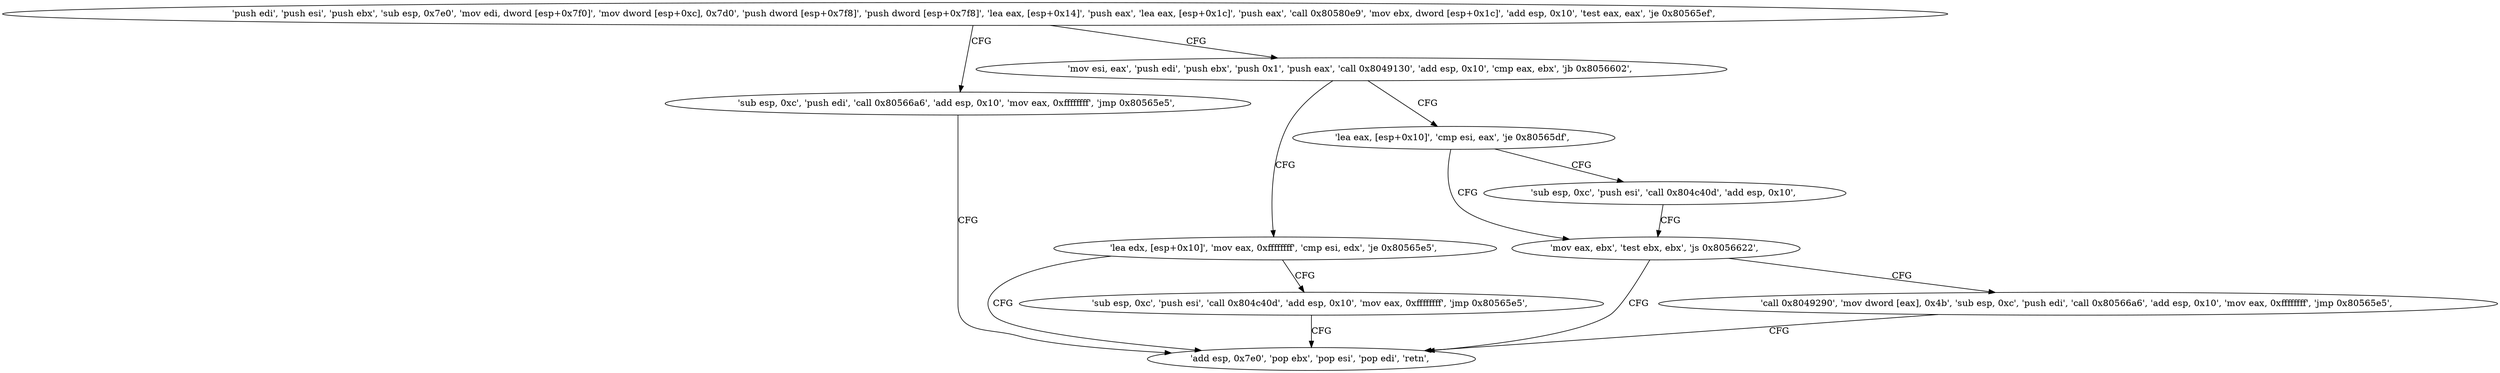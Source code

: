 digraph "func" {
"134571384" [label = "'push edi', 'push esi', 'push ebx', 'sub esp, 0x7e0', 'mov edi, dword [esp+0x7f0]', 'mov dword [esp+0xc], 0x7d0', 'push dword [esp+0x7f8]', 'push dword [esp+0x7f8]', 'lea eax, [esp+0x14]', 'push eax', 'lea eax, [esp+0x1c]', 'push eax', 'call 0x80580e9', 'mov ebx, dword [esp+0x1c]', 'add esp, 0x10', 'test eax, eax', 'je 0x80565ef', " ]
"134571503" [label = "'sub esp, 0xc', 'push edi', 'call 0x80566a6', 'add esp, 0x10', 'mov eax, 0xffffffff', 'jmp 0x80565e5', " ]
"134571448" [label = "'mov esi, eax', 'push edi', 'push ebx', 'push 0x1', 'push eax', 'call 0x8049130', 'add esp, 0x10', 'cmp eax, ebx', 'jb 0x8056602', " ]
"134571493" [label = "'add esp, 0x7e0', 'pop ebx', 'pop esi', 'pop edi', 'retn', " ]
"134571522" [label = "'lea edx, [esp+0x10]', 'mov eax, 0xffffffff', 'cmp esi, edx', 'je 0x80565e5', " ]
"134571467" [label = "'lea eax, [esp+0x10]', 'cmp esi, eax', 'je 0x80565df', " ]
"134571535" [label = "'sub esp, 0xc', 'push esi', 'call 0x804c40d', 'add esp, 0x10', 'mov eax, 0xffffffff', 'jmp 0x80565e5', " ]
"134571487" [label = "'mov eax, ebx', 'test ebx, ebx', 'js 0x8056622', " ]
"134571475" [label = "'sub esp, 0xc', 'push esi', 'call 0x804c40d', 'add esp, 0x10', " ]
"134571554" [label = "'call 0x8049290', 'mov dword [eax], 0x4b', 'sub esp, 0xc', 'push edi', 'call 0x80566a6', 'add esp, 0x10', 'mov eax, 0xffffffff', 'jmp 0x80565e5', " ]
"134571384" -> "134571503" [ label = "CFG" ]
"134571384" -> "134571448" [ label = "CFG" ]
"134571503" -> "134571493" [ label = "CFG" ]
"134571448" -> "134571522" [ label = "CFG" ]
"134571448" -> "134571467" [ label = "CFG" ]
"134571522" -> "134571493" [ label = "CFG" ]
"134571522" -> "134571535" [ label = "CFG" ]
"134571467" -> "134571487" [ label = "CFG" ]
"134571467" -> "134571475" [ label = "CFG" ]
"134571535" -> "134571493" [ label = "CFG" ]
"134571487" -> "134571554" [ label = "CFG" ]
"134571487" -> "134571493" [ label = "CFG" ]
"134571475" -> "134571487" [ label = "CFG" ]
"134571554" -> "134571493" [ label = "CFG" ]
}
